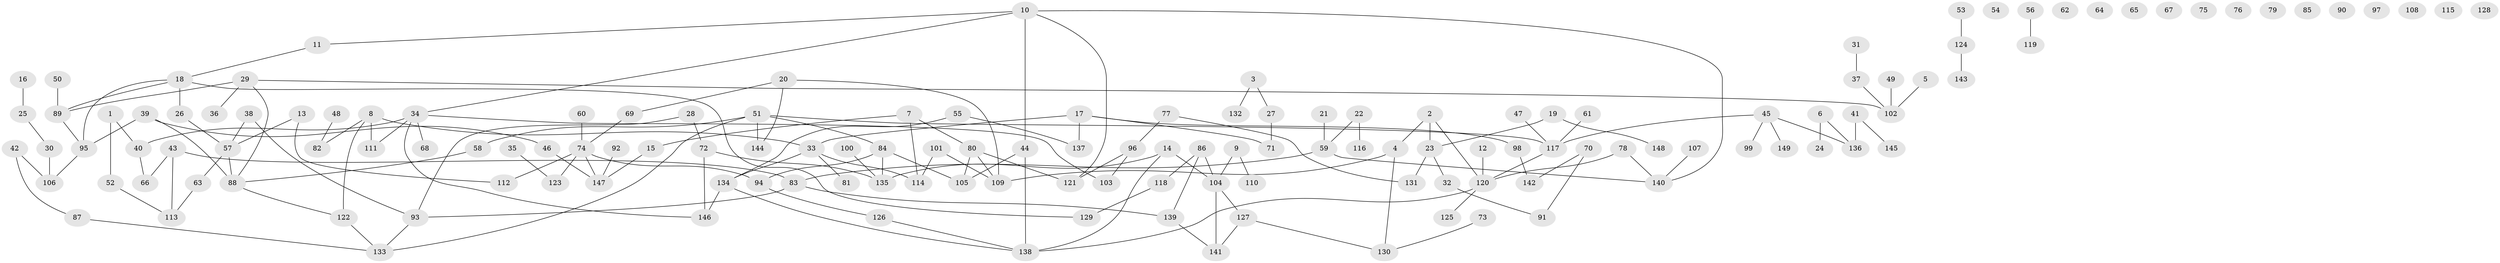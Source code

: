 // Generated by graph-tools (version 1.1) at 2025/12/03/09/25 04:12:58]
// undirected, 149 vertices, 170 edges
graph export_dot {
graph [start="1"]
  node [color=gray90,style=filled];
  1;
  2;
  3;
  4;
  5;
  6;
  7;
  8;
  9;
  10;
  11;
  12;
  13;
  14;
  15;
  16;
  17;
  18;
  19;
  20;
  21;
  22;
  23;
  24;
  25;
  26;
  27;
  28;
  29;
  30;
  31;
  32;
  33;
  34;
  35;
  36;
  37;
  38;
  39;
  40;
  41;
  42;
  43;
  44;
  45;
  46;
  47;
  48;
  49;
  50;
  51;
  52;
  53;
  54;
  55;
  56;
  57;
  58;
  59;
  60;
  61;
  62;
  63;
  64;
  65;
  66;
  67;
  68;
  69;
  70;
  71;
  72;
  73;
  74;
  75;
  76;
  77;
  78;
  79;
  80;
  81;
  82;
  83;
  84;
  85;
  86;
  87;
  88;
  89;
  90;
  91;
  92;
  93;
  94;
  95;
  96;
  97;
  98;
  99;
  100;
  101;
  102;
  103;
  104;
  105;
  106;
  107;
  108;
  109;
  110;
  111;
  112;
  113;
  114;
  115;
  116;
  117;
  118;
  119;
  120;
  121;
  122;
  123;
  124;
  125;
  126;
  127;
  128;
  129;
  130;
  131;
  132;
  133;
  134;
  135;
  136;
  137;
  138;
  139;
  140;
  141;
  142;
  143;
  144;
  145;
  146;
  147;
  148;
  149;
  1 -- 40;
  1 -- 52;
  2 -- 4;
  2 -- 23;
  2 -- 120;
  3 -- 27;
  3 -- 132;
  4 -- 109;
  4 -- 130;
  5 -- 102;
  6 -- 24;
  6 -- 136;
  7 -- 15;
  7 -- 80;
  7 -- 114;
  8 -- 33;
  8 -- 82;
  8 -- 111;
  8 -- 122;
  9 -- 104;
  9 -- 110;
  10 -- 11;
  10 -- 34;
  10 -- 44;
  10 -- 121;
  10 -- 140;
  11 -- 18;
  12 -- 120;
  13 -- 57;
  13 -- 112;
  14 -- 104;
  14 -- 135;
  14 -- 138;
  15 -- 147;
  16 -- 25;
  17 -- 33;
  17 -- 71;
  17 -- 98;
  17 -- 137;
  18 -- 26;
  18 -- 89;
  18 -- 95;
  18 -- 129;
  19 -- 23;
  19 -- 148;
  20 -- 69;
  20 -- 109;
  20 -- 144;
  21 -- 59;
  22 -- 59;
  22 -- 116;
  23 -- 32;
  23 -- 131;
  25 -- 30;
  26 -- 57;
  27 -- 71;
  28 -- 72;
  28 -- 93;
  29 -- 36;
  29 -- 88;
  29 -- 89;
  29 -- 102;
  30 -- 106;
  31 -- 37;
  32 -- 91;
  33 -- 81;
  33 -- 114;
  33 -- 134;
  34 -- 40;
  34 -- 68;
  34 -- 103;
  34 -- 111;
  34 -- 146;
  35 -- 123;
  37 -- 102;
  38 -- 57;
  38 -- 93;
  39 -- 46;
  39 -- 88;
  39 -- 95;
  40 -- 66;
  41 -- 136;
  41 -- 145;
  42 -- 87;
  42 -- 106;
  43 -- 66;
  43 -- 83;
  43 -- 113;
  44 -- 105;
  44 -- 138;
  45 -- 99;
  45 -- 117;
  45 -- 136;
  45 -- 149;
  46 -- 147;
  47 -- 117;
  48 -- 82;
  49 -- 102;
  50 -- 89;
  51 -- 58;
  51 -- 84;
  51 -- 117;
  51 -- 133;
  51 -- 144;
  52 -- 113;
  53 -- 124;
  55 -- 134;
  55 -- 137;
  56 -- 119;
  57 -- 63;
  57 -- 88;
  58 -- 88;
  59 -- 83;
  59 -- 140;
  60 -- 74;
  61 -- 117;
  63 -- 113;
  69 -- 74;
  70 -- 91;
  70 -- 142;
  72 -- 135;
  72 -- 146;
  73 -- 130;
  74 -- 94;
  74 -- 112;
  74 -- 123;
  74 -- 147;
  77 -- 96;
  77 -- 131;
  78 -- 120;
  78 -- 140;
  80 -- 105;
  80 -- 109;
  80 -- 121;
  83 -- 93;
  83 -- 139;
  84 -- 94;
  84 -- 105;
  84 -- 135;
  86 -- 104;
  86 -- 118;
  86 -- 139;
  87 -- 133;
  88 -- 122;
  89 -- 95;
  92 -- 147;
  93 -- 133;
  94 -- 126;
  95 -- 106;
  96 -- 103;
  96 -- 121;
  98 -- 142;
  100 -- 135;
  101 -- 109;
  101 -- 114;
  104 -- 127;
  104 -- 141;
  107 -- 140;
  117 -- 120;
  118 -- 129;
  120 -- 125;
  120 -- 138;
  122 -- 133;
  124 -- 143;
  126 -- 138;
  127 -- 130;
  127 -- 141;
  134 -- 138;
  134 -- 146;
  139 -- 141;
}
